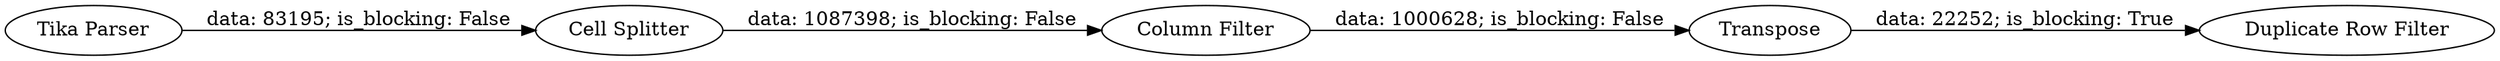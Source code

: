 digraph {
	"-7679260795649993671_4" [label="Column Filter"]
	"-7679260795649993671_3" [label=Transpose]
	"-7679260795649993671_1" [label="Tika Parser"]
	"-7679260795649993671_2" [label="Cell Splitter"]
	"-7679260795649993671_5" [label="Duplicate Row Filter"]
	"-7679260795649993671_1" -> "-7679260795649993671_2" [label="data: 83195; is_blocking: False"]
	"-7679260795649993671_3" -> "-7679260795649993671_5" [label="data: 22252; is_blocking: True"]
	"-7679260795649993671_2" -> "-7679260795649993671_4" [label="data: 1087398; is_blocking: False"]
	"-7679260795649993671_4" -> "-7679260795649993671_3" [label="data: 1000628; is_blocking: False"]
	rankdir=LR
}
